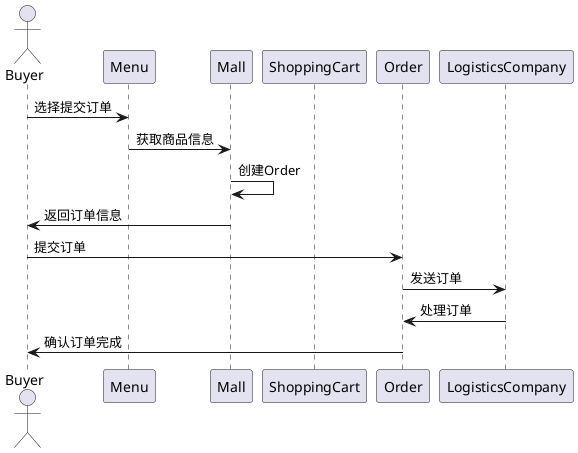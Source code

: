 @startuml
actor Buyer
participant "Menu" as Menu
participant "Mall" as Mall
participant "ShoppingCart" as Cart
participant "Order" as Order
participant "LogisticsCompany" as Logistics

Buyer -> Menu: 选择提交订单
Menu -> Mall: 获取商品信息
Mall -> Mall: 创建Order
Mall -> Buyer: 返回订单信息
Buyer -> Order: 提交订单
Order -> Logistics: 发送订单
Logistics -> Order: 处理订单
Order -> Buyer: 确认订单完成
@enduml